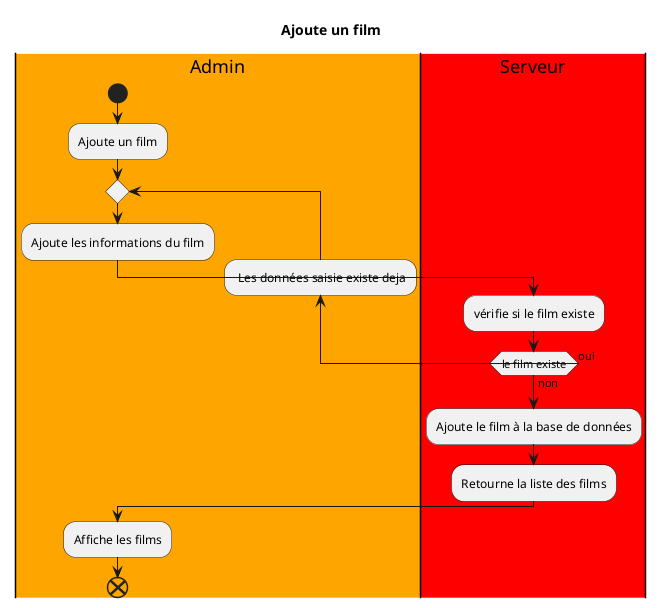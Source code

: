 @startuml CineCourts
title "Ajoute un film"

|#Orange|Admin|
|#Red|Serveur|

    |Admin|
    start
    :Ajoute un film;
    repeat
    :Ajoute les informations du film;    
    |Admin|
        backward: Les données saisie existe deja;
    |Serveur|
    :vérifie si le film existe;
    repeat while (le film existe) is (oui) not (non)
    :Ajoute le film à la base de données;

    :Retourne la liste des films;
    |Admin|
    :Affiche les films;
    end